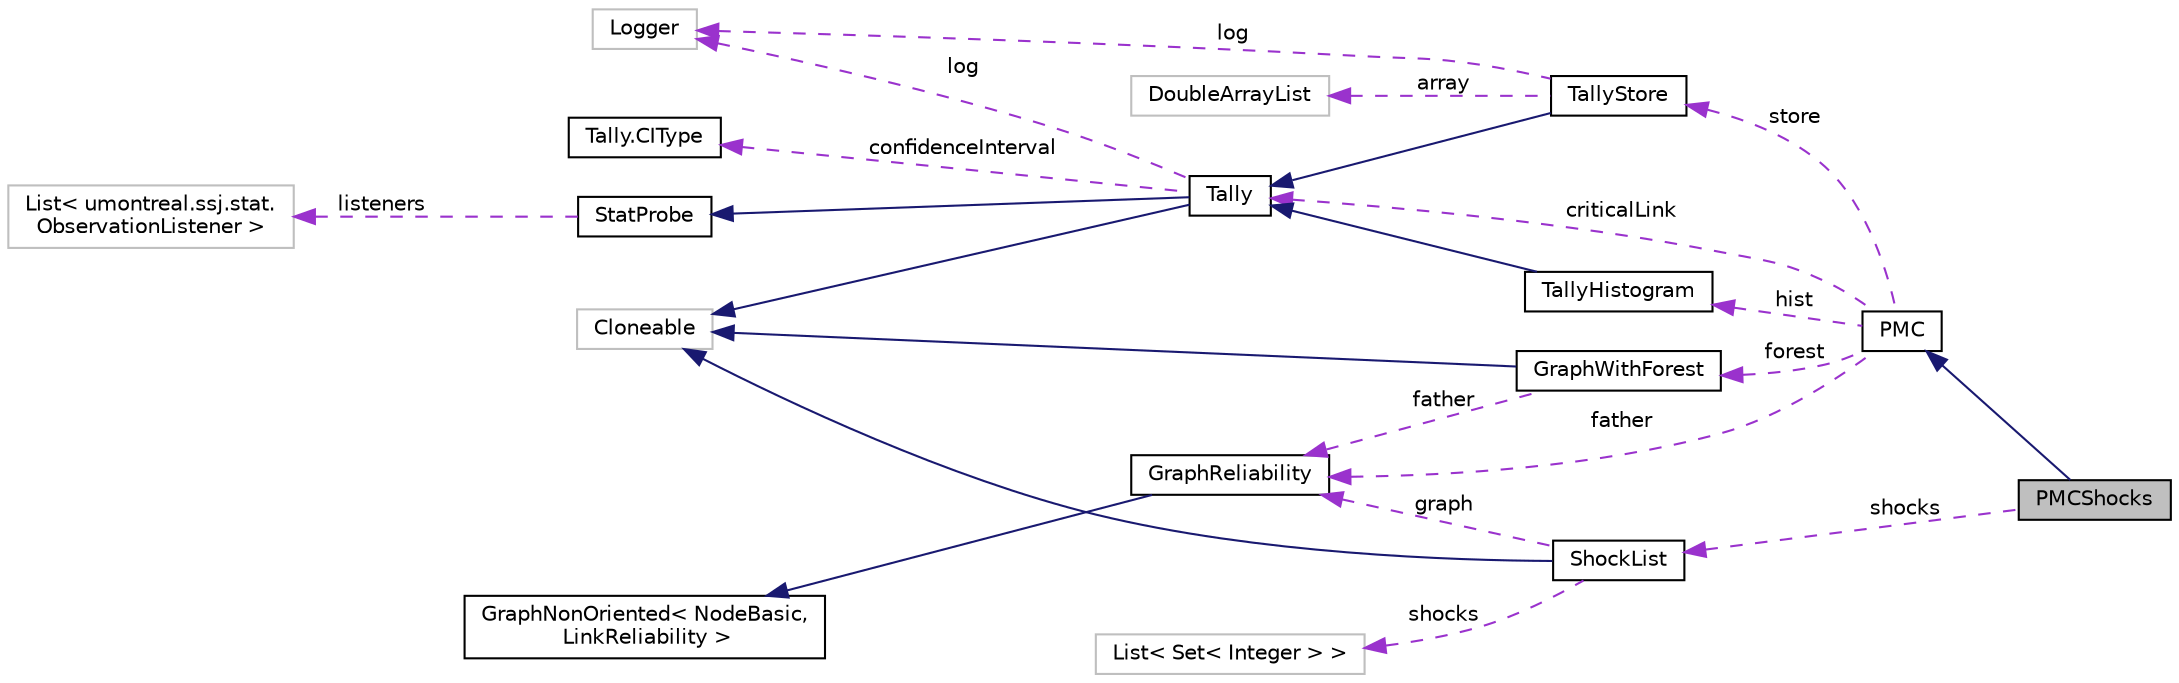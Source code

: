 digraph "PMCShocks"
{
 // INTERACTIVE_SVG=YES
  bgcolor="transparent";
  edge [fontname="Helvetica",fontsize="10",labelfontname="Helvetica",labelfontsize="10"];
  node [fontname="Helvetica",fontsize="10",shape=record];
  rankdir="LR";
  Node8 [label="PMCShocks",height=0.2,width=0.4,color="black", fillcolor="grey75", style="filled", fontcolor="black"];
  Node9 -> Node8 [dir="back",color="midnightblue",fontsize="10",style="solid",fontname="Helvetica"];
  Node9 [label="PMC",height=0.2,width=0.4,color="black",URL="$dc/db6/classumontreal_1_1ssj_1_1networks_1_1staticreliability_1_1PMC.html",tooltip="This class implements the Permutation Monte Carlo method to estimate the reliability of a network..."];
  Node10 -> Node9 [dir="back",color="darkorchid3",fontsize="10",style="dashed",label=" forest" ,fontname="Helvetica"];
  Node10 [label="GraphWithForest",height=0.2,width=0.4,color="black",URL="$d9/dde/classumontreal_1_1ssj_1_1networks_1_1staticreliability_1_1GraphWithForest.html",tooltip="This class implements forest and trees. "];
  Node11 -> Node10 [dir="back",color="midnightblue",fontsize="10",style="solid",fontname="Helvetica"];
  Node11 [label="Cloneable",height=0.2,width=0.4,color="grey75"];
  Node12 -> Node10 [dir="back",color="darkorchid3",fontsize="10",style="dashed",label=" father" ,fontname="Helvetica"];
  Node12 [label="GraphReliability",height=0.2,width=0.4,color="black",URL="$d6/d99/classumontreal_1_1ssj_1_1networks_1_1GraphReliability.html",tooltip="This class implements a stochastic non-oriented weighted graph (a network). "];
  Node13 -> Node12 [dir="back",color="midnightblue",fontsize="10",style="solid",fontname="Helvetica"];
  Node13 [label="GraphNonOriented\< NodeBasic,\l LinkReliability \>",height=0.2,width=0.4,color="black",URL="$de/d62/classumontreal_1_1ssj_1_1networks_1_1GraphNonOriented.html"];
  Node14 -> Node9 [dir="back",color="darkorchid3",fontsize="10",style="dashed",label=" criticalLink" ,fontname="Helvetica"];
  Node14 [label="Tally",height=0.2,width=0.4,color="black",URL="$d8/d54/classumontreal_1_1ssj_1_1stat_1_1Tally.html",tooltip="A subclass of StatProbe. "];
  Node15 -> Node14 [dir="back",color="midnightblue",fontsize="10",style="solid",fontname="Helvetica"];
  Node15 [label="StatProbe",height=0.2,width=0.4,color="black",URL="$d5/d8e/classumontreal_1_1ssj_1_1stat_1_1StatProbe.html",tooltip="The objects of this class are statistical probes or collectors, which are elementary devices for coll..."];
  Node16 -> Node15 [dir="back",color="darkorchid3",fontsize="10",style="dashed",label=" listeners" ,fontname="Helvetica"];
  Node16 [label="List\< umontreal.ssj.stat.\lObservationListener \>",height=0.2,width=0.4,color="grey75"];
  Node11 -> Node14 [dir="back",color="midnightblue",fontsize="10",style="solid",fontname="Helvetica"];
  Node17 -> Node14 [dir="back",color="darkorchid3",fontsize="10",style="dashed",label=" log" ,fontname="Helvetica"];
  Node17 [label="Logger",height=0.2,width=0.4,color="grey75"];
  Node18 -> Node14 [dir="back",color="darkorchid3",fontsize="10",style="dashed",label=" confidenceInterval" ,fontname="Helvetica"];
  Node18 [label="Tally.CIType",height=0.2,width=0.4,color="black",URL="$d9/df5/enumumontreal_1_1ssj_1_1stat_1_1Tally_1_1CIType.html"];
  Node19 -> Node9 [dir="back",color="darkorchid3",fontsize="10",style="dashed",label=" store" ,fontname="Helvetica"];
  Node19 [label="TallyStore",height=0.2,width=0.4,color="black",URL="$d8/de5/classumontreal_1_1ssj_1_1stat_1_1TallyStore.html",tooltip="This class is a variant of Tally for which the individual observations are stored in a list implement..."];
  Node14 -> Node19 [dir="back",color="midnightblue",fontsize="10",style="solid",fontname="Helvetica"];
  Node20 -> Node19 [dir="back",color="darkorchid3",fontsize="10",style="dashed",label=" array" ,fontname="Helvetica"];
  Node20 [label="DoubleArrayList",height=0.2,width=0.4,color="grey75"];
  Node17 -> Node19 [dir="back",color="darkorchid3",fontsize="10",style="dashed",label=" log" ,fontname="Helvetica"];
  Node12 -> Node9 [dir="back",color="darkorchid3",fontsize="10",style="dashed",label=" father" ,fontname="Helvetica"];
  Node21 -> Node9 [dir="back",color="darkorchid3",fontsize="10",style="dashed",label=" hist" ,fontname="Helvetica"];
  Node21 [label="TallyHistogram",height=0.2,width=0.4,color="black",URL="$de/d2f/classumontreal_1_1ssj_1_1stat_1_1TallyHistogram.html",tooltip="This class extends Tally. "];
  Node14 -> Node21 [dir="back",color="midnightblue",fontsize="10",style="solid",fontname="Helvetica"];
  Node22 -> Node8 [dir="back",color="darkorchid3",fontsize="10",style="dashed",label=" shocks" ,fontname="Helvetica"];
  Node22 [label="ShockList",height=0.2,width=0.4,color="black",URL="$d2/d1e/classumontreal_1_1ssj_1_1networks_1_1staticreliability_1_1ShockList.html",tooltip="This class implements lists of shocks which make sets of links in a graph fail simultaneously. "];
  Node11 -> Node22 [dir="back",color="midnightblue",fontsize="10",style="solid",fontname="Helvetica"];
  Node23 -> Node22 [dir="back",color="darkorchid3",fontsize="10",style="dashed",label=" shocks" ,fontname="Helvetica"];
  Node23 [label="List\< Set\< Integer \> \>",height=0.2,width=0.4,color="grey75"];
  Node12 -> Node22 [dir="back",color="darkorchid3",fontsize="10",style="dashed",label=" graph" ,fontname="Helvetica"];
}
